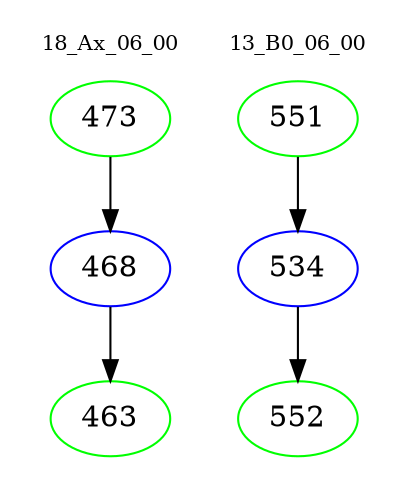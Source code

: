 digraph{
subgraph cluster_0 {
color = white
label = "18_Ax_06_00";
fontsize=10;
T0_473 [label="473", color="green"]
T0_473 -> T0_468 [color="black"]
T0_468 [label="468", color="blue"]
T0_468 -> T0_463 [color="black"]
T0_463 [label="463", color="green"]
}
subgraph cluster_1 {
color = white
label = "13_B0_06_00";
fontsize=10;
T1_551 [label="551", color="green"]
T1_551 -> T1_534 [color="black"]
T1_534 [label="534", color="blue"]
T1_534 -> T1_552 [color="black"]
T1_552 [label="552", color="green"]
}
}
